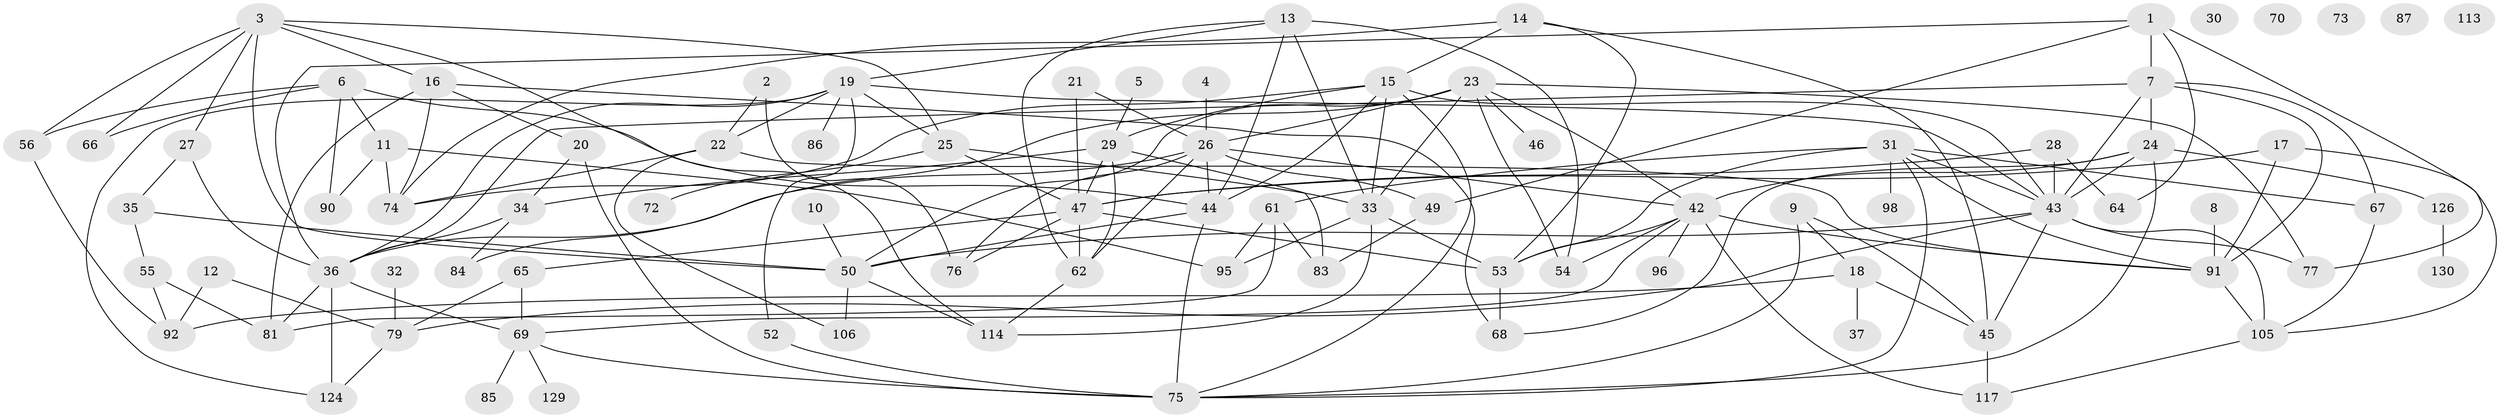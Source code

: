 // Generated by graph-tools (version 1.1) at 2025/23/03/03/25 07:23:30]
// undirected, 87 vertices, 164 edges
graph export_dot {
graph [start="1"]
  node [color=gray90,style=filled];
  1 [super="+60"];
  2 [super="+41"];
  3 [super="+111"];
  4;
  5;
  6 [super="+39"];
  7 [super="+51"];
  8;
  9 [super="+82"];
  10;
  11;
  12 [super="+116"];
  13;
  14 [super="+121"];
  15 [super="+115"];
  16 [super="+101"];
  17;
  18;
  19 [super="+109"];
  20 [super="+58"];
  21;
  22 [super="+40"];
  23 [super="+125"];
  24 [super="+63"];
  25 [super="+128"];
  26 [super="+104"];
  27 [super="+38"];
  28;
  29 [super="+119"];
  30;
  31 [super="+123"];
  32;
  33 [super="+127"];
  34;
  35 [super="+57"];
  36 [super="+94"];
  37;
  42 [super="+48"];
  43 [super="+93"];
  44 [super="+59"];
  45;
  46;
  47 [super="+89"];
  49 [super="+99"];
  50 [super="+118"];
  52;
  53 [super="+107"];
  54;
  55 [super="+120"];
  56;
  61 [super="+80"];
  62 [super="+102"];
  64;
  65;
  66;
  67;
  68 [super="+71"];
  69;
  70;
  72;
  73;
  74 [super="+78"];
  75 [super="+103"];
  76;
  77;
  79 [super="+88"];
  81 [super="+112"];
  83;
  84;
  85;
  86;
  87;
  90;
  91 [super="+97"];
  92 [super="+108"];
  95 [super="+100"];
  96;
  98;
  105 [super="+110"];
  106;
  113;
  114 [super="+122"];
  117;
  124;
  126;
  129;
  130;
  1 -- 64;
  1 -- 77;
  1 -- 36;
  1 -- 7;
  1 -- 49;
  2 -- 22;
  2 -- 76 [weight=2];
  3 -- 25;
  3 -- 50;
  3 -- 114;
  3 -- 56;
  3 -- 66;
  3 -- 16;
  3 -- 27;
  4 -- 26;
  5 -- 29 [weight=2];
  6 -- 56;
  6 -- 66;
  6 -- 90;
  6 -- 11;
  6 -- 44;
  7 -- 36;
  7 -- 67;
  7 -- 91;
  7 -- 43;
  7 -- 24;
  8 -- 91;
  9 -- 18;
  9 -- 45;
  9 -- 75;
  10 -- 50;
  11 -- 90;
  11 -- 95;
  11 -- 74;
  12 -- 79;
  12 -- 92;
  13 -- 19;
  13 -- 33;
  13 -- 54;
  13 -- 62;
  13 -- 44;
  14 -- 74;
  14 -- 15;
  14 -- 53;
  14 -- 45;
  15 -- 33 [weight=2];
  15 -- 43 [weight=2];
  15 -- 44;
  15 -- 74 [weight=2];
  15 -- 29;
  15 -- 75;
  16 -- 20;
  16 -- 74;
  16 -- 81;
  16 -- 68;
  17 -- 105;
  17 -- 91;
  17 -- 47;
  18 -- 37;
  18 -- 45;
  18 -- 92;
  19 -- 52;
  19 -- 124;
  19 -- 36;
  19 -- 86;
  19 -- 43;
  19 -- 25;
  19 -- 22;
  20 -- 75 [weight=2];
  20 -- 34;
  21 -- 26;
  21 -- 47;
  22 -- 91;
  22 -- 74;
  22 -- 106;
  23 -- 33;
  23 -- 50;
  23 -- 54;
  23 -- 77;
  23 -- 84;
  23 -- 42;
  23 -- 46;
  23 -- 26;
  24 -- 43;
  24 -- 68;
  24 -- 42;
  24 -- 75;
  24 -- 126;
  25 -- 33;
  25 -- 72;
  25 -- 47;
  26 -- 62;
  26 -- 36;
  26 -- 42;
  26 -- 44;
  26 -- 76;
  26 -- 49;
  27 -- 36;
  27 -- 35;
  28 -- 43;
  28 -- 64;
  28 -- 47;
  29 -- 34;
  29 -- 47;
  29 -- 62;
  29 -- 83;
  31 -- 43;
  31 -- 67;
  31 -- 91;
  31 -- 98;
  31 -- 53;
  31 -- 75;
  31 -- 61;
  32 -- 79;
  33 -- 114;
  33 -- 95;
  33 -- 53;
  34 -- 84;
  34 -- 36;
  35 -- 55;
  35 -- 50;
  36 -- 124;
  36 -- 81;
  36 -- 69;
  42 -- 54;
  42 -- 69;
  42 -- 117;
  42 -- 96;
  42 -- 53;
  42 -- 91;
  43 -- 45;
  43 -- 77;
  43 -- 79;
  43 -- 105;
  43 -- 50;
  44 -- 50;
  44 -- 75;
  45 -- 117;
  47 -- 76;
  47 -- 62;
  47 -- 65;
  47 -- 53;
  49 -- 83;
  50 -- 106;
  50 -- 114;
  52 -- 75;
  53 -- 68;
  55 -- 81;
  55 -- 92;
  56 -- 92;
  61 -- 81;
  61 -- 83;
  61 -- 95;
  62 -- 114;
  65 -- 69;
  65 -- 79;
  67 -- 105;
  69 -- 75;
  69 -- 85;
  69 -- 129;
  79 -- 124;
  91 -- 105;
  105 -- 117;
  126 -- 130;
}
